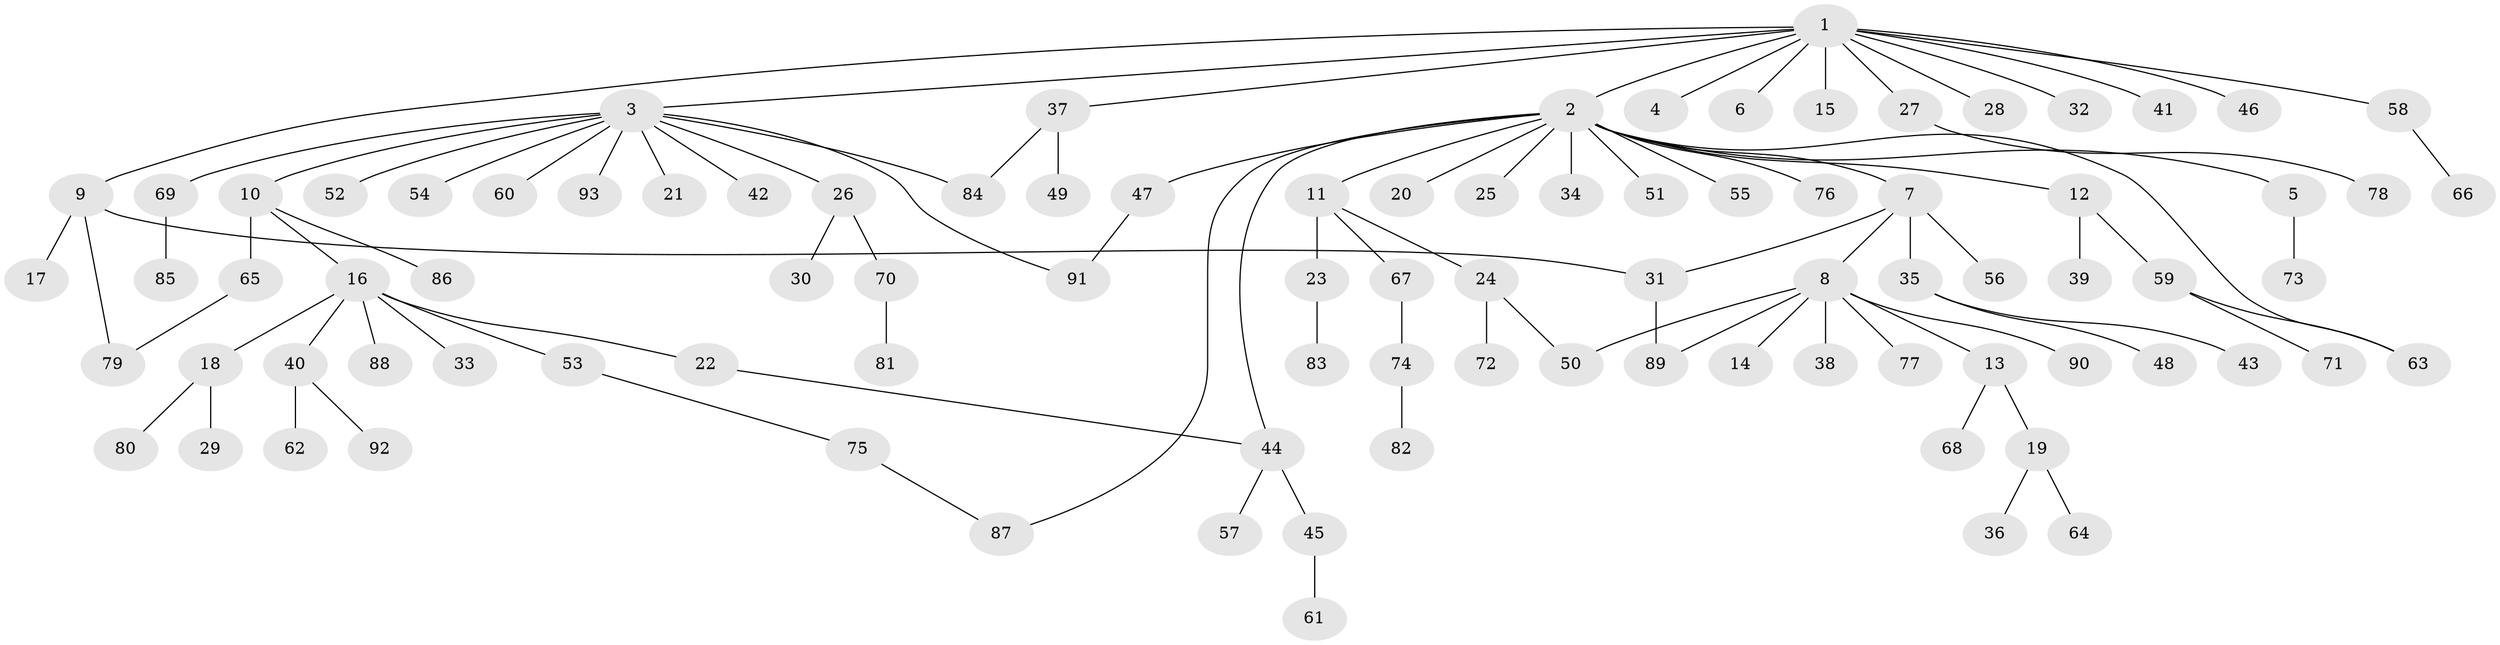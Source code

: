 // coarse degree distribution, {12: 0.017857142857142856, 14: 0.017857142857142856, 11: 0.017857142857142856, 1: 0.5, 4: 0.05357142857142857, 3: 0.07142857142857142, 2: 0.30357142857142855, 5: 0.017857142857142856}
// Generated by graph-tools (version 1.1) at 2025/50/03/04/25 22:50:08]
// undirected, 93 vertices, 101 edges
graph export_dot {
  node [color=gray90,style=filled];
  1;
  2;
  3;
  4;
  5;
  6;
  7;
  8;
  9;
  10;
  11;
  12;
  13;
  14;
  15;
  16;
  17;
  18;
  19;
  20;
  21;
  22;
  23;
  24;
  25;
  26;
  27;
  28;
  29;
  30;
  31;
  32;
  33;
  34;
  35;
  36;
  37;
  38;
  39;
  40;
  41;
  42;
  43;
  44;
  45;
  46;
  47;
  48;
  49;
  50;
  51;
  52;
  53;
  54;
  55;
  56;
  57;
  58;
  59;
  60;
  61;
  62;
  63;
  64;
  65;
  66;
  67;
  68;
  69;
  70;
  71;
  72;
  73;
  74;
  75;
  76;
  77;
  78;
  79;
  80;
  81;
  82;
  83;
  84;
  85;
  86;
  87;
  88;
  89;
  90;
  91;
  92;
  93;
  1 -- 2;
  1 -- 3;
  1 -- 4;
  1 -- 6;
  1 -- 9;
  1 -- 15;
  1 -- 27;
  1 -- 28;
  1 -- 32;
  1 -- 37;
  1 -- 41;
  1 -- 46;
  1 -- 58;
  2 -- 5;
  2 -- 7;
  2 -- 11;
  2 -- 12;
  2 -- 20;
  2 -- 25;
  2 -- 34;
  2 -- 44;
  2 -- 47;
  2 -- 51;
  2 -- 55;
  2 -- 63;
  2 -- 76;
  2 -- 87;
  3 -- 10;
  3 -- 21;
  3 -- 26;
  3 -- 42;
  3 -- 52;
  3 -- 54;
  3 -- 60;
  3 -- 69;
  3 -- 84;
  3 -- 91;
  3 -- 93;
  5 -- 73;
  7 -- 8;
  7 -- 31;
  7 -- 35;
  7 -- 56;
  8 -- 13;
  8 -- 14;
  8 -- 38;
  8 -- 50;
  8 -- 77;
  8 -- 89;
  8 -- 90;
  9 -- 17;
  9 -- 31;
  9 -- 79;
  10 -- 16;
  10 -- 65;
  10 -- 86;
  11 -- 23;
  11 -- 24;
  11 -- 67;
  12 -- 39;
  12 -- 59;
  13 -- 19;
  13 -- 68;
  16 -- 18;
  16 -- 22;
  16 -- 33;
  16 -- 40;
  16 -- 53;
  16 -- 88;
  18 -- 29;
  18 -- 80;
  19 -- 36;
  19 -- 64;
  22 -- 44;
  23 -- 83;
  24 -- 50;
  24 -- 72;
  26 -- 30;
  26 -- 70;
  27 -- 78;
  31 -- 89;
  35 -- 43;
  35 -- 48;
  37 -- 49;
  37 -- 84;
  40 -- 62;
  40 -- 92;
  44 -- 45;
  44 -- 57;
  45 -- 61;
  47 -- 91;
  53 -- 75;
  58 -- 66;
  59 -- 63;
  59 -- 71;
  65 -- 79;
  67 -- 74;
  69 -- 85;
  70 -- 81;
  74 -- 82;
  75 -- 87;
}
